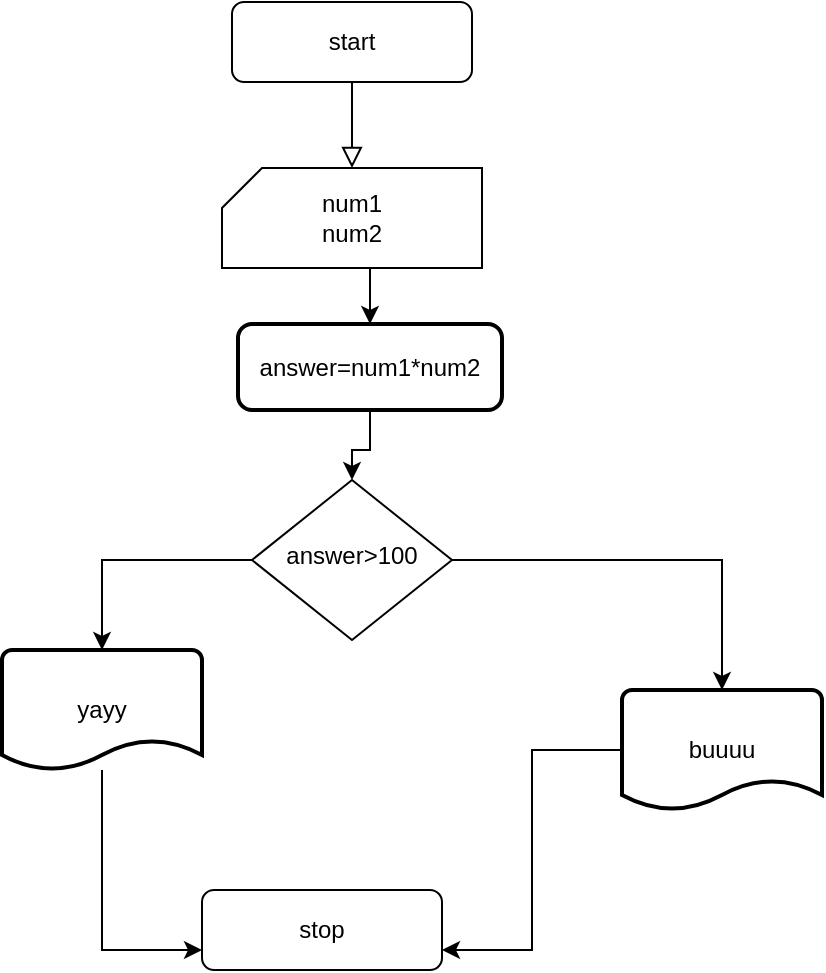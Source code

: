 <mxfile version="22.1.3" type="github">
  <diagram id="C5RBs43oDa-KdzZeNtuy" name="Page-1">
    <mxGraphModel dx="1050" dy="566" grid="1" gridSize="10" guides="1" tooltips="1" connect="1" arrows="1" fold="1" page="1" pageScale="1" pageWidth="827" pageHeight="1169" math="0" shadow="0">
      <root>
        <mxCell id="WIyWlLk6GJQsqaUBKTNV-0" />
        <mxCell id="WIyWlLk6GJQsqaUBKTNV-1" parent="WIyWlLk6GJQsqaUBKTNV-0" />
        <mxCell id="WIyWlLk6GJQsqaUBKTNV-2" value="" style="rounded=0;html=1;jettySize=auto;orthogonalLoop=1;fontSize=11;endArrow=block;endFill=0;endSize=8;strokeWidth=1;shadow=0;labelBackgroundColor=none;edgeStyle=orthogonalEdgeStyle;entryX=0.5;entryY=0;entryDx=0;entryDy=0;entryPerimeter=0;" parent="WIyWlLk6GJQsqaUBKTNV-1" source="WIyWlLk6GJQsqaUBKTNV-3" target="wLKcIU_W_VITIVUHYlYM-9" edge="1">
          <mxGeometry relative="1" as="geometry">
            <mxPoint x="220" y="170" as="targetPoint" />
          </mxGeometry>
        </mxCell>
        <mxCell id="WIyWlLk6GJQsqaUBKTNV-3" value="start" style="rounded=1;whiteSpace=wrap;html=1;fontSize=12;glass=0;strokeWidth=1;shadow=0;" parent="WIyWlLk6GJQsqaUBKTNV-1" vertex="1">
          <mxGeometry x="165" y="56" width="120" height="40" as="geometry" />
        </mxCell>
        <mxCell id="wLKcIU_W_VITIVUHYlYM-1" value="stop" style="rounded=1;whiteSpace=wrap;html=1;fontSize=12;glass=0;strokeWidth=1;shadow=0;" vertex="1" parent="WIyWlLk6GJQsqaUBKTNV-1">
          <mxGeometry x="150" y="500" width="120" height="40" as="geometry" />
        </mxCell>
        <mxCell id="wLKcIU_W_VITIVUHYlYM-3" value="answer&amp;gt;100" style="rhombus;whiteSpace=wrap;html=1;shadow=0;fontFamily=Helvetica;fontSize=12;align=center;strokeWidth=1;spacing=6;spacingTop=-4;" vertex="1" parent="WIyWlLk6GJQsqaUBKTNV-1">
          <mxGeometry x="175" y="295" width="100" height="80" as="geometry" />
        </mxCell>
        <mxCell id="wLKcIU_W_VITIVUHYlYM-19" style="edgeStyle=orthogonalEdgeStyle;rounded=0;orthogonalLoop=1;jettySize=auto;html=1;exitX=0.5;exitY=1;exitDx=0;exitDy=0;exitPerimeter=0;entryX=0.5;entryY=0;entryDx=0;entryDy=0;" edge="1" parent="WIyWlLk6GJQsqaUBKTNV-1" source="wLKcIU_W_VITIVUHYlYM-9" target="wLKcIU_W_VITIVUHYlYM-17">
          <mxGeometry relative="1" as="geometry">
            <mxPoint x="225" y="210" as="targetPoint" />
          </mxGeometry>
        </mxCell>
        <mxCell id="wLKcIU_W_VITIVUHYlYM-9" value="num1&lt;br&gt;num2" style="verticalLabelPosition=middle;verticalAlign=middle;html=1;shape=card;whiteSpace=wrap;size=20;arcSize=12;labelPosition=center;align=center;" vertex="1" parent="WIyWlLk6GJQsqaUBKTNV-1">
          <mxGeometry x="160" y="139" width="130" height="50" as="geometry" />
        </mxCell>
        <mxCell id="wLKcIU_W_VITIVUHYlYM-13" style="edgeStyle=orthogonalEdgeStyle;rounded=0;orthogonalLoop=1;jettySize=auto;html=1;entryX=0;entryY=0.75;entryDx=0;entryDy=0;" edge="1" parent="WIyWlLk6GJQsqaUBKTNV-1" source="wLKcIU_W_VITIVUHYlYM-11" target="wLKcIU_W_VITIVUHYlYM-1">
          <mxGeometry relative="1" as="geometry" />
        </mxCell>
        <mxCell id="wLKcIU_W_VITIVUHYlYM-11" value="yayy" style="strokeWidth=2;html=1;shape=mxgraph.flowchart.document2;whiteSpace=wrap;size=0.25;" vertex="1" parent="WIyWlLk6GJQsqaUBKTNV-1">
          <mxGeometry x="50" y="380" width="100" height="60" as="geometry" />
        </mxCell>
        <mxCell id="wLKcIU_W_VITIVUHYlYM-14" style="edgeStyle=orthogonalEdgeStyle;rounded=0;orthogonalLoop=1;jettySize=auto;html=1;entryX=1;entryY=0.75;entryDx=0;entryDy=0;" edge="1" parent="WIyWlLk6GJQsqaUBKTNV-1" source="wLKcIU_W_VITIVUHYlYM-12" target="wLKcIU_W_VITIVUHYlYM-1">
          <mxGeometry relative="1" as="geometry" />
        </mxCell>
        <mxCell id="wLKcIU_W_VITIVUHYlYM-12" value="buuuu" style="strokeWidth=2;html=1;shape=mxgraph.flowchart.document2;whiteSpace=wrap;size=0.25;" vertex="1" parent="WIyWlLk6GJQsqaUBKTNV-1">
          <mxGeometry x="360" y="400" width="100" height="60" as="geometry" />
        </mxCell>
        <mxCell id="wLKcIU_W_VITIVUHYlYM-15" style="edgeStyle=orthogonalEdgeStyle;rounded=0;orthogonalLoop=1;jettySize=auto;html=1;entryX=0.5;entryY=0;entryDx=0;entryDy=0;entryPerimeter=0;" edge="1" parent="WIyWlLk6GJQsqaUBKTNV-1" source="wLKcIU_W_VITIVUHYlYM-3" target="wLKcIU_W_VITIVUHYlYM-11">
          <mxGeometry relative="1" as="geometry" />
        </mxCell>
        <mxCell id="wLKcIU_W_VITIVUHYlYM-16" style="edgeStyle=orthogonalEdgeStyle;rounded=0;orthogonalLoop=1;jettySize=auto;html=1;entryX=0.5;entryY=0;entryDx=0;entryDy=0;entryPerimeter=0;" edge="1" parent="WIyWlLk6GJQsqaUBKTNV-1" source="wLKcIU_W_VITIVUHYlYM-3" target="wLKcIU_W_VITIVUHYlYM-12">
          <mxGeometry relative="1" as="geometry" />
        </mxCell>
        <mxCell id="wLKcIU_W_VITIVUHYlYM-23" value="" style="edgeStyle=orthogonalEdgeStyle;rounded=0;orthogonalLoop=1;jettySize=auto;html=1;" edge="1" parent="WIyWlLk6GJQsqaUBKTNV-1" source="wLKcIU_W_VITIVUHYlYM-17" target="wLKcIU_W_VITIVUHYlYM-3">
          <mxGeometry relative="1" as="geometry" />
        </mxCell>
        <mxCell id="wLKcIU_W_VITIVUHYlYM-17" value="answer=num1*num2" style="rounded=1;whiteSpace=wrap;html=1;absoluteArcSize=1;arcSize=14;strokeWidth=2;" vertex="1" parent="WIyWlLk6GJQsqaUBKTNV-1">
          <mxGeometry x="168" y="217" width="132" height="43" as="geometry" />
        </mxCell>
      </root>
    </mxGraphModel>
  </diagram>
</mxfile>
